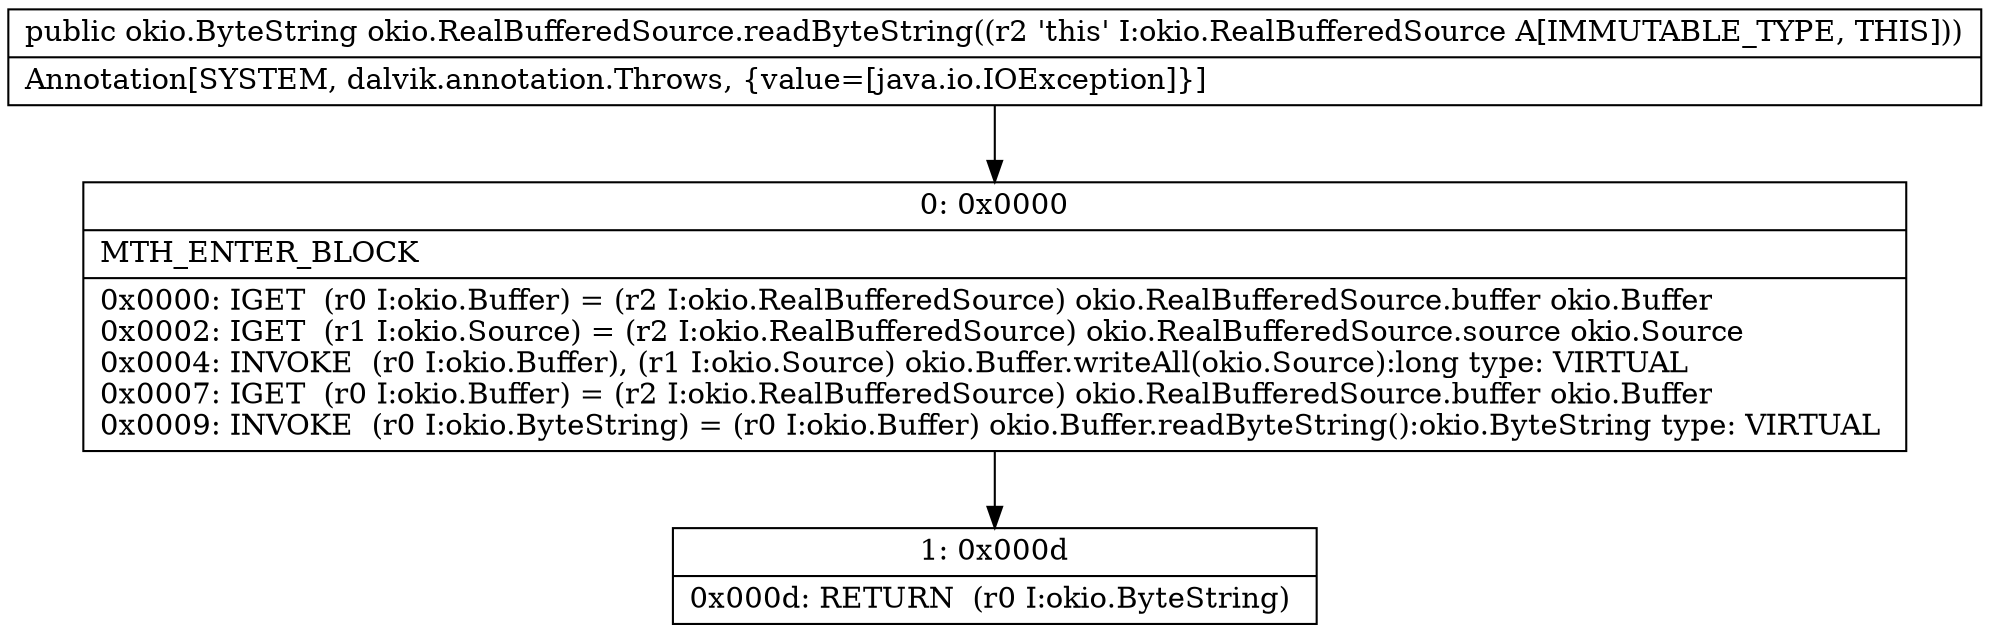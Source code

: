 digraph "CFG forokio.RealBufferedSource.readByteString()Lokio\/ByteString;" {
Node_0 [shape=record,label="{0\:\ 0x0000|MTH_ENTER_BLOCK\l|0x0000: IGET  (r0 I:okio.Buffer) = (r2 I:okio.RealBufferedSource) okio.RealBufferedSource.buffer okio.Buffer \l0x0002: IGET  (r1 I:okio.Source) = (r2 I:okio.RealBufferedSource) okio.RealBufferedSource.source okio.Source \l0x0004: INVOKE  (r0 I:okio.Buffer), (r1 I:okio.Source) okio.Buffer.writeAll(okio.Source):long type: VIRTUAL \l0x0007: IGET  (r0 I:okio.Buffer) = (r2 I:okio.RealBufferedSource) okio.RealBufferedSource.buffer okio.Buffer \l0x0009: INVOKE  (r0 I:okio.ByteString) = (r0 I:okio.Buffer) okio.Buffer.readByteString():okio.ByteString type: VIRTUAL \l}"];
Node_1 [shape=record,label="{1\:\ 0x000d|0x000d: RETURN  (r0 I:okio.ByteString) \l}"];
MethodNode[shape=record,label="{public okio.ByteString okio.RealBufferedSource.readByteString((r2 'this' I:okio.RealBufferedSource A[IMMUTABLE_TYPE, THIS]))  | Annotation[SYSTEM, dalvik.annotation.Throws, \{value=[java.io.IOException]\}]\l}"];
MethodNode -> Node_0;
Node_0 -> Node_1;
}

